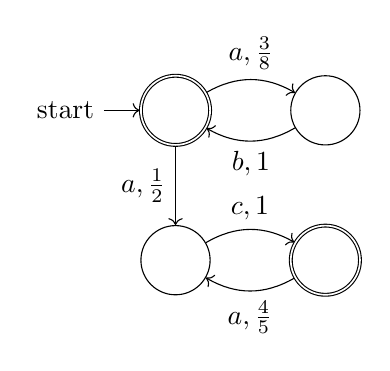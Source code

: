 % Raphael Reitzig, 2012.
% MIT license

%p% \usetikzlibrary{positioning,automata}
\begin{tikzpicture}[auto]
  \node[state,initial,accepting] (a) {};
  \node[state,right=of a] (b) {};
  \node[state,below=of a] (c) {};
  \node[state,accepting,right=of c] (d) {};
  
  \path[->] (a) edge[bend left] node {$a, \frac{3}{8}$} (b)
            (b) edge[bend left] node {$b, 1$} (a)
            (a) edge node[swap] {$a, \frac{1}{2}$} (c)
            (c) edge[bend left] node {$c, 1$} (d)
            (d) edge[bend left] node {$a, \frac{4}{5}$} (c);
\end{tikzpicture}
